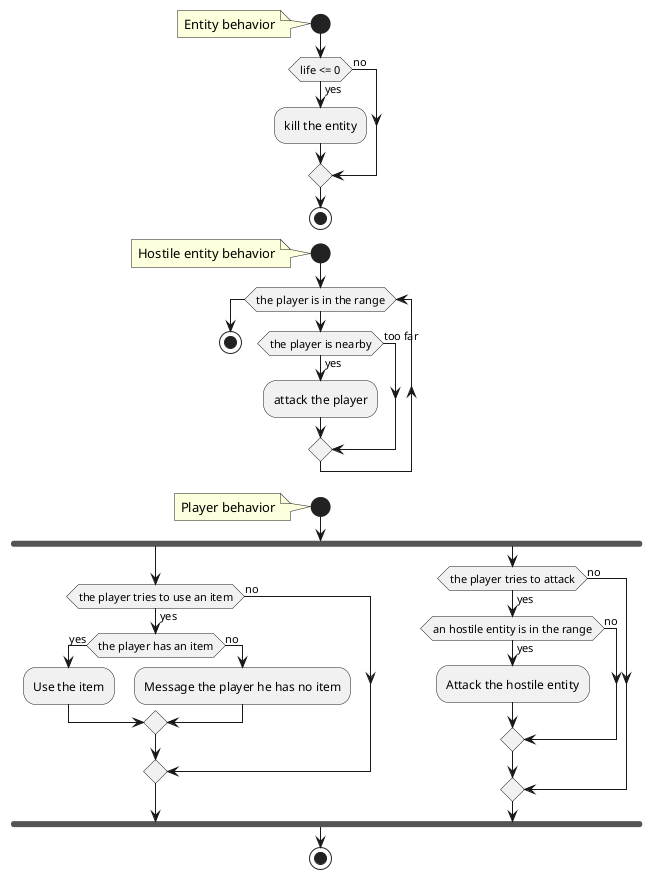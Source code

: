 @startuml

skinparam linetype ortho

start

note
	Entity behavior
end note

if (life <= 0) then (yes)
	:kill the entity;
else (no)
end if

stop

start

note
	Hostile entity behavior
end note

while (the player is in the range)
	if (the player is nearby) then (yes)
		:attack the player;
	else (too far)
	end if
end while

stop

start

note
	Player behavior
end note

fork
	if (the player tries to use an item) then (yes)
		if (the player has an item) then (yes)
			:Use the item;
		else (no)
			:Message the player he has no item;
		end if
	else (no)
	end if
fork again
	if (the player tries to attack) then (yes)
		if (an hostile entity is in the range) then (yes)
			:Attack the hostile entity;
		else (no)
		end if
	else (no)
	end if
end fork

stop

@enduml
